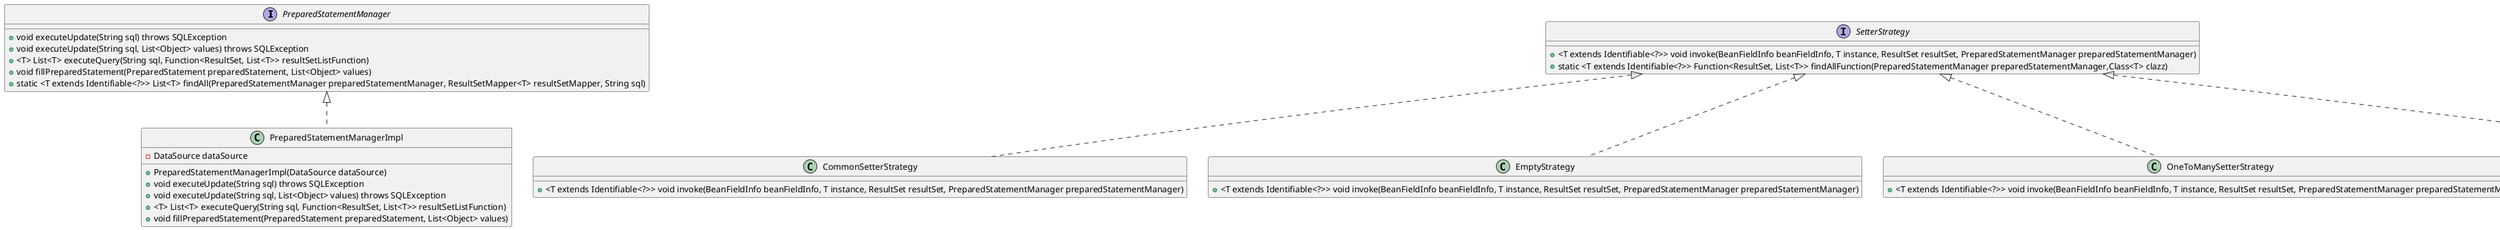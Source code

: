 @startuml
interface PreparedStatementManager {
    + void executeUpdate(String sql) throws SQLException
    + void executeUpdate(String sql, List<Object> values) throws SQLException
    + <T> List<T> executeQuery(String sql, Function<ResultSet, List<T>> resultSetListFunction)
    + void fillPreparedStatement(PreparedStatement preparedStatement, List<Object> values)
    + static <T extends Identifiable<?>> List<T> findAll(PreparedStatementManager preparedStatementManager, ResultSetMapper<T> resultSetMapper, String sql)
}

class PreparedStatementManagerImpl {
    - DataSource dataSource
    + PreparedStatementManagerImpl(DataSource dataSource)
    + void executeUpdate(String sql) throws SQLException
    + void executeUpdate(String sql, List<Object> values) throws SQLException
    + <T> List<T> executeQuery(String sql, Function<ResultSet, List<T>> resultSetListFunction)
    + void fillPreparedStatement(PreparedStatement preparedStatement, List<Object> values)
}

interface SetterStrategy {
    + <T extends Identifiable<?>> void invoke(BeanFieldInfo beanFieldInfo, T instance, ResultSet resultSet, PreparedStatementManager preparedStatementManager)
    + static <T extends Identifiable<?>> Function<ResultSet, List<T>> findAllFunction(PreparedStatementManager preparedStatementManager,Class<T> clazz)
}
class CommonSetterStrategy {
    + <T extends Identifiable<?>> void invoke(BeanFieldInfo beanFieldInfo, T instance, ResultSet resultSet, PreparedStatementManager preparedStatementManager)
}
class EmptyStrategy {
    + <T extends Identifiable<?>> void invoke(BeanFieldInfo beanFieldInfo, T instance, ResultSet resultSet, PreparedStatementManager preparedStatementManager)
}
class OneToManySetterStrategy {
    + <T extends Identifiable<?>> void invoke(BeanFieldInfo beanFieldInfo, T instance, ResultSet resultSet, PreparedStatementManager preparedStatementManager)
}
class OneToOneSetterStrategy {
    + <T extends Identifiable<?>> void invoke(BeanFieldInfo beanFieldInfo, T instance, ResultSet resultSet, PreparedStatementManager preparedStatementManager)
}

PreparedStatementManager <|.. PreparedStatementManagerImpl
SetterStrategy <|.. CommonSetterStrategy
SetterStrategy <|.. EmptyStrategy
SetterStrategy <|.. OneToManySetterStrategy
SetterStrategy <|.. OneToOneSetterStrategy
@enduml
